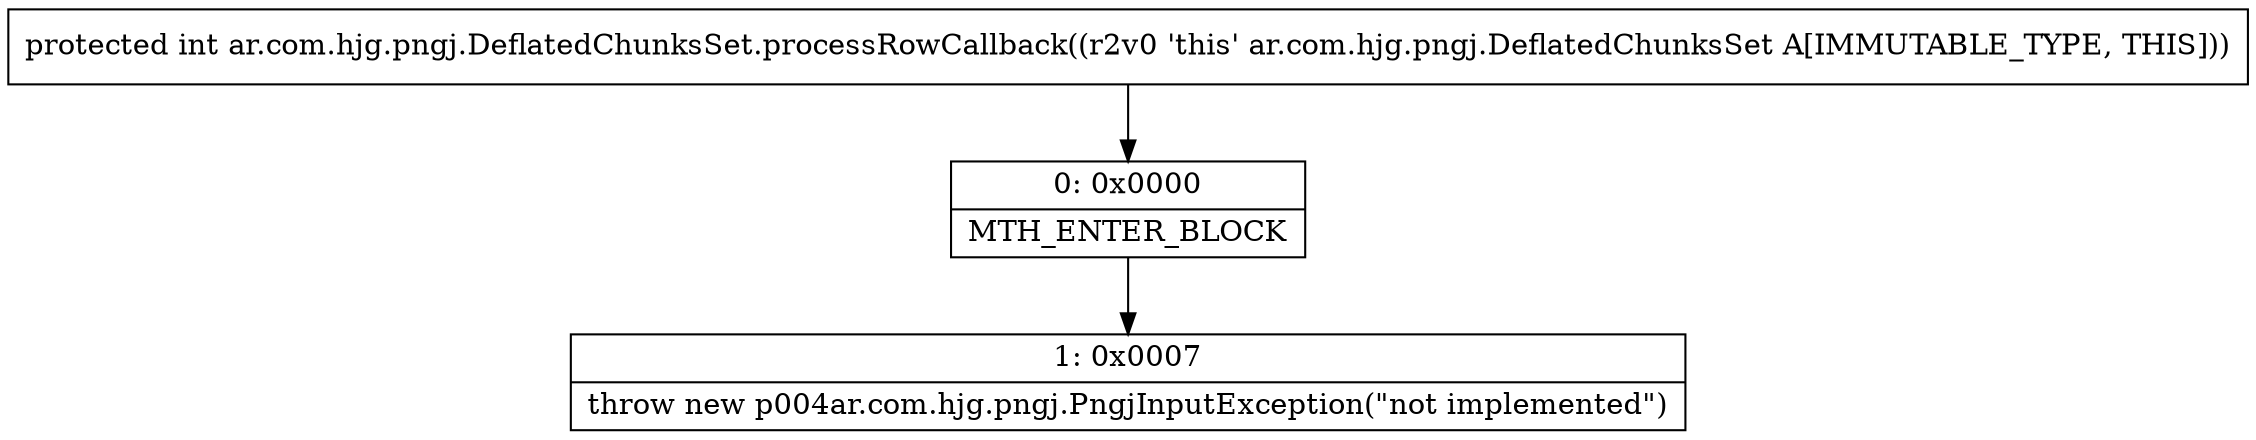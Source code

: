 digraph "CFG forar.com.hjg.pngj.DeflatedChunksSet.processRowCallback()I" {
Node_0 [shape=record,label="{0\:\ 0x0000|MTH_ENTER_BLOCK\l}"];
Node_1 [shape=record,label="{1\:\ 0x0007|throw new p004ar.com.hjg.pngj.PngjInputException(\"not implemented\")\l}"];
MethodNode[shape=record,label="{protected int ar.com.hjg.pngj.DeflatedChunksSet.processRowCallback((r2v0 'this' ar.com.hjg.pngj.DeflatedChunksSet A[IMMUTABLE_TYPE, THIS])) }"];
MethodNode -> Node_0;
Node_0 -> Node_1;
}

